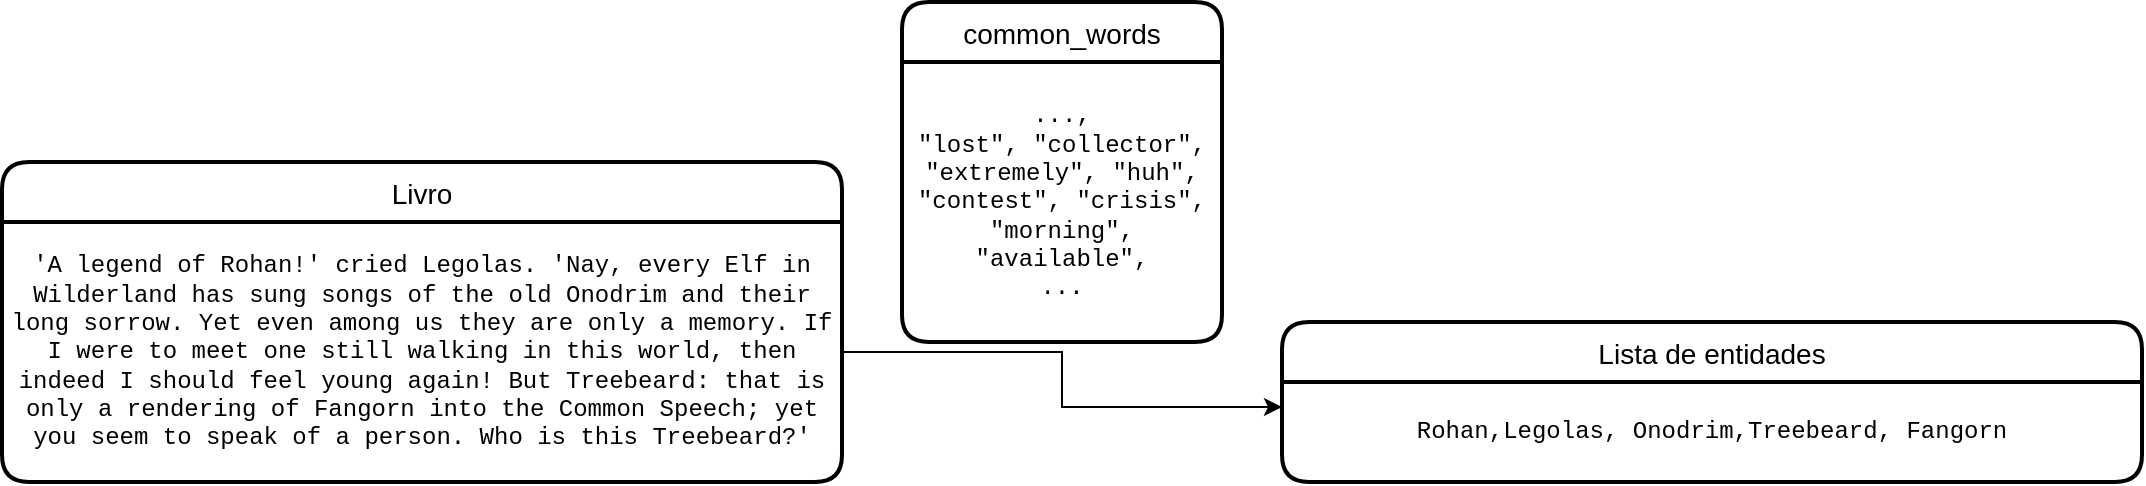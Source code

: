 <mxfile version="13.10.4" type="github">
  <diagram id="R2lEEEUBdFMjLlhIrx00" name="Page-1">
    <mxGraphModel dx="3854" dy="585" grid="1" gridSize="10" guides="1" tooltips="1" connect="1" arrows="1" fold="1" page="1" pageScale="1" pageWidth="850" pageHeight="1100" math="0" shadow="0" extFonts="Permanent Marker^https://fonts.googleapis.com/css?family=Permanent+Marker">
      <root>
        <mxCell id="0" />
        <mxCell id="1" parent="0" />
        <mxCell id="dcQ1FEyAllWSrE3yn0ka-9" value="Livro" style="swimlane;childLayout=stackLayout;horizontal=1;startSize=30;horizontalStack=0;rounded=1;fontSize=14;fontStyle=0;strokeWidth=2;resizeParent=0;resizeLast=1;shadow=0;dashed=0;align=center;" vertex="1" parent="1">
          <mxGeometry x="-2010" y="600" width="420" height="160" as="geometry" />
        </mxCell>
        <mxCell id="dcQ1FEyAllWSrE3yn0ka-8" value="&#39;A legend of Rohan!&#39; cried Legolas. &#39;Nay, every Elf in Wilderland has sung songs of the old Onodrim and their long sorrow. Yet even among us they are only a memory. If I were to meet one still walking in this world, then indeed I should feel young again! But Treebeard: that is only a rendering of Fangorn into the Common Speech; yet you seem to speak of a person. Who is this Treebeard?&#39;" style="text;html=1;strokeColor=none;fillColor=none;align=center;verticalAlign=middle;whiteSpace=wrap;rounded=0;fontFamily=Courier New;" vertex="1" parent="dcQ1FEyAllWSrE3yn0ka-9">
          <mxGeometry y="30" width="420" height="130" as="geometry" />
        </mxCell>
        <mxCell id="dcQ1FEyAllWSrE3yn0ka-12" value="Lista de entidades" style="swimlane;childLayout=stackLayout;horizontal=1;startSize=30;horizontalStack=0;rounded=1;fontSize=14;fontStyle=0;strokeWidth=2;resizeParent=0;resizeLast=1;shadow=0;dashed=0;align=center;" vertex="1" parent="1">
          <mxGeometry x="-1370" y="680" width="430" height="80" as="geometry" />
        </mxCell>
        <mxCell id="dcQ1FEyAllWSrE3yn0ka-13" value="Rohan,Legolas, Onodrim,Treebeard, Fangorn" style="text;html=1;strokeColor=none;fillColor=none;align=center;verticalAlign=middle;whiteSpace=wrap;rounded=0;fontFamily=Courier New;" vertex="1" parent="dcQ1FEyAllWSrE3yn0ka-12">
          <mxGeometry y="30" width="430" height="50" as="geometry" />
        </mxCell>
        <mxCell id="dcQ1FEyAllWSrE3yn0ka-20" value="common_words" style="swimlane;childLayout=stackLayout;horizontal=1;startSize=30;horizontalStack=0;rounded=1;fontSize=14;fontStyle=0;strokeWidth=2;resizeParent=0;resizeLast=1;shadow=0;dashed=0;align=center;" vertex="1" parent="1">
          <mxGeometry x="-1560" y="520" width="160" height="170" as="geometry" />
        </mxCell>
        <mxCell id="dcQ1FEyAllWSrE3yn0ka-22" value="&lt;div&gt;...,&lt;/div&gt;&lt;div&gt;&quot;lost&quot;, &quot;collector&quot;, &quot;extremely&quot;, &quot;huh&quot;, &quot;contest&quot;, &quot;crisis&quot;, &quot;morning&quot;, &quot;available&quot;,&lt;/div&gt;&lt;div&gt;...&lt;br&gt;&lt;/div&gt;" style="text;html=1;strokeColor=none;fillColor=none;align=center;verticalAlign=middle;whiteSpace=wrap;rounded=0;fontFamily=Courier New;" vertex="1" parent="dcQ1FEyAllWSrE3yn0ka-20">
          <mxGeometry y="30" width="160" height="140" as="geometry" />
        </mxCell>
        <mxCell id="dcQ1FEyAllWSrE3yn0ka-25" style="edgeStyle=orthogonalEdgeStyle;rounded=0;orthogonalLoop=1;jettySize=auto;html=1;entryX=0;entryY=0.25;entryDx=0;entryDy=0;fontFamily=Courier New;" edge="1" parent="1" source="dcQ1FEyAllWSrE3yn0ka-8" target="dcQ1FEyAllWSrE3yn0ka-13">
          <mxGeometry relative="1" as="geometry" />
        </mxCell>
      </root>
    </mxGraphModel>
  </diagram>
</mxfile>

